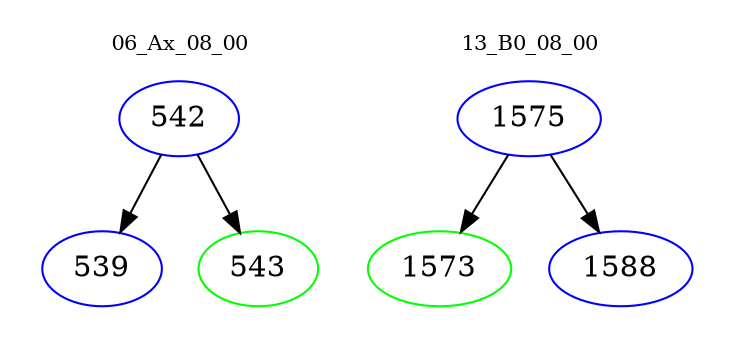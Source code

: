 digraph{
subgraph cluster_0 {
color = white
label = "06_Ax_08_00";
fontsize=10;
T0_542 [label="542", color="blue"]
T0_542 -> T0_539 [color="black"]
T0_539 [label="539", color="blue"]
T0_542 -> T0_543 [color="black"]
T0_543 [label="543", color="green"]
}
subgraph cluster_1 {
color = white
label = "13_B0_08_00";
fontsize=10;
T1_1575 [label="1575", color="blue"]
T1_1575 -> T1_1573 [color="black"]
T1_1573 [label="1573", color="green"]
T1_1575 -> T1_1588 [color="black"]
T1_1588 [label="1588", color="blue"]
}
}
